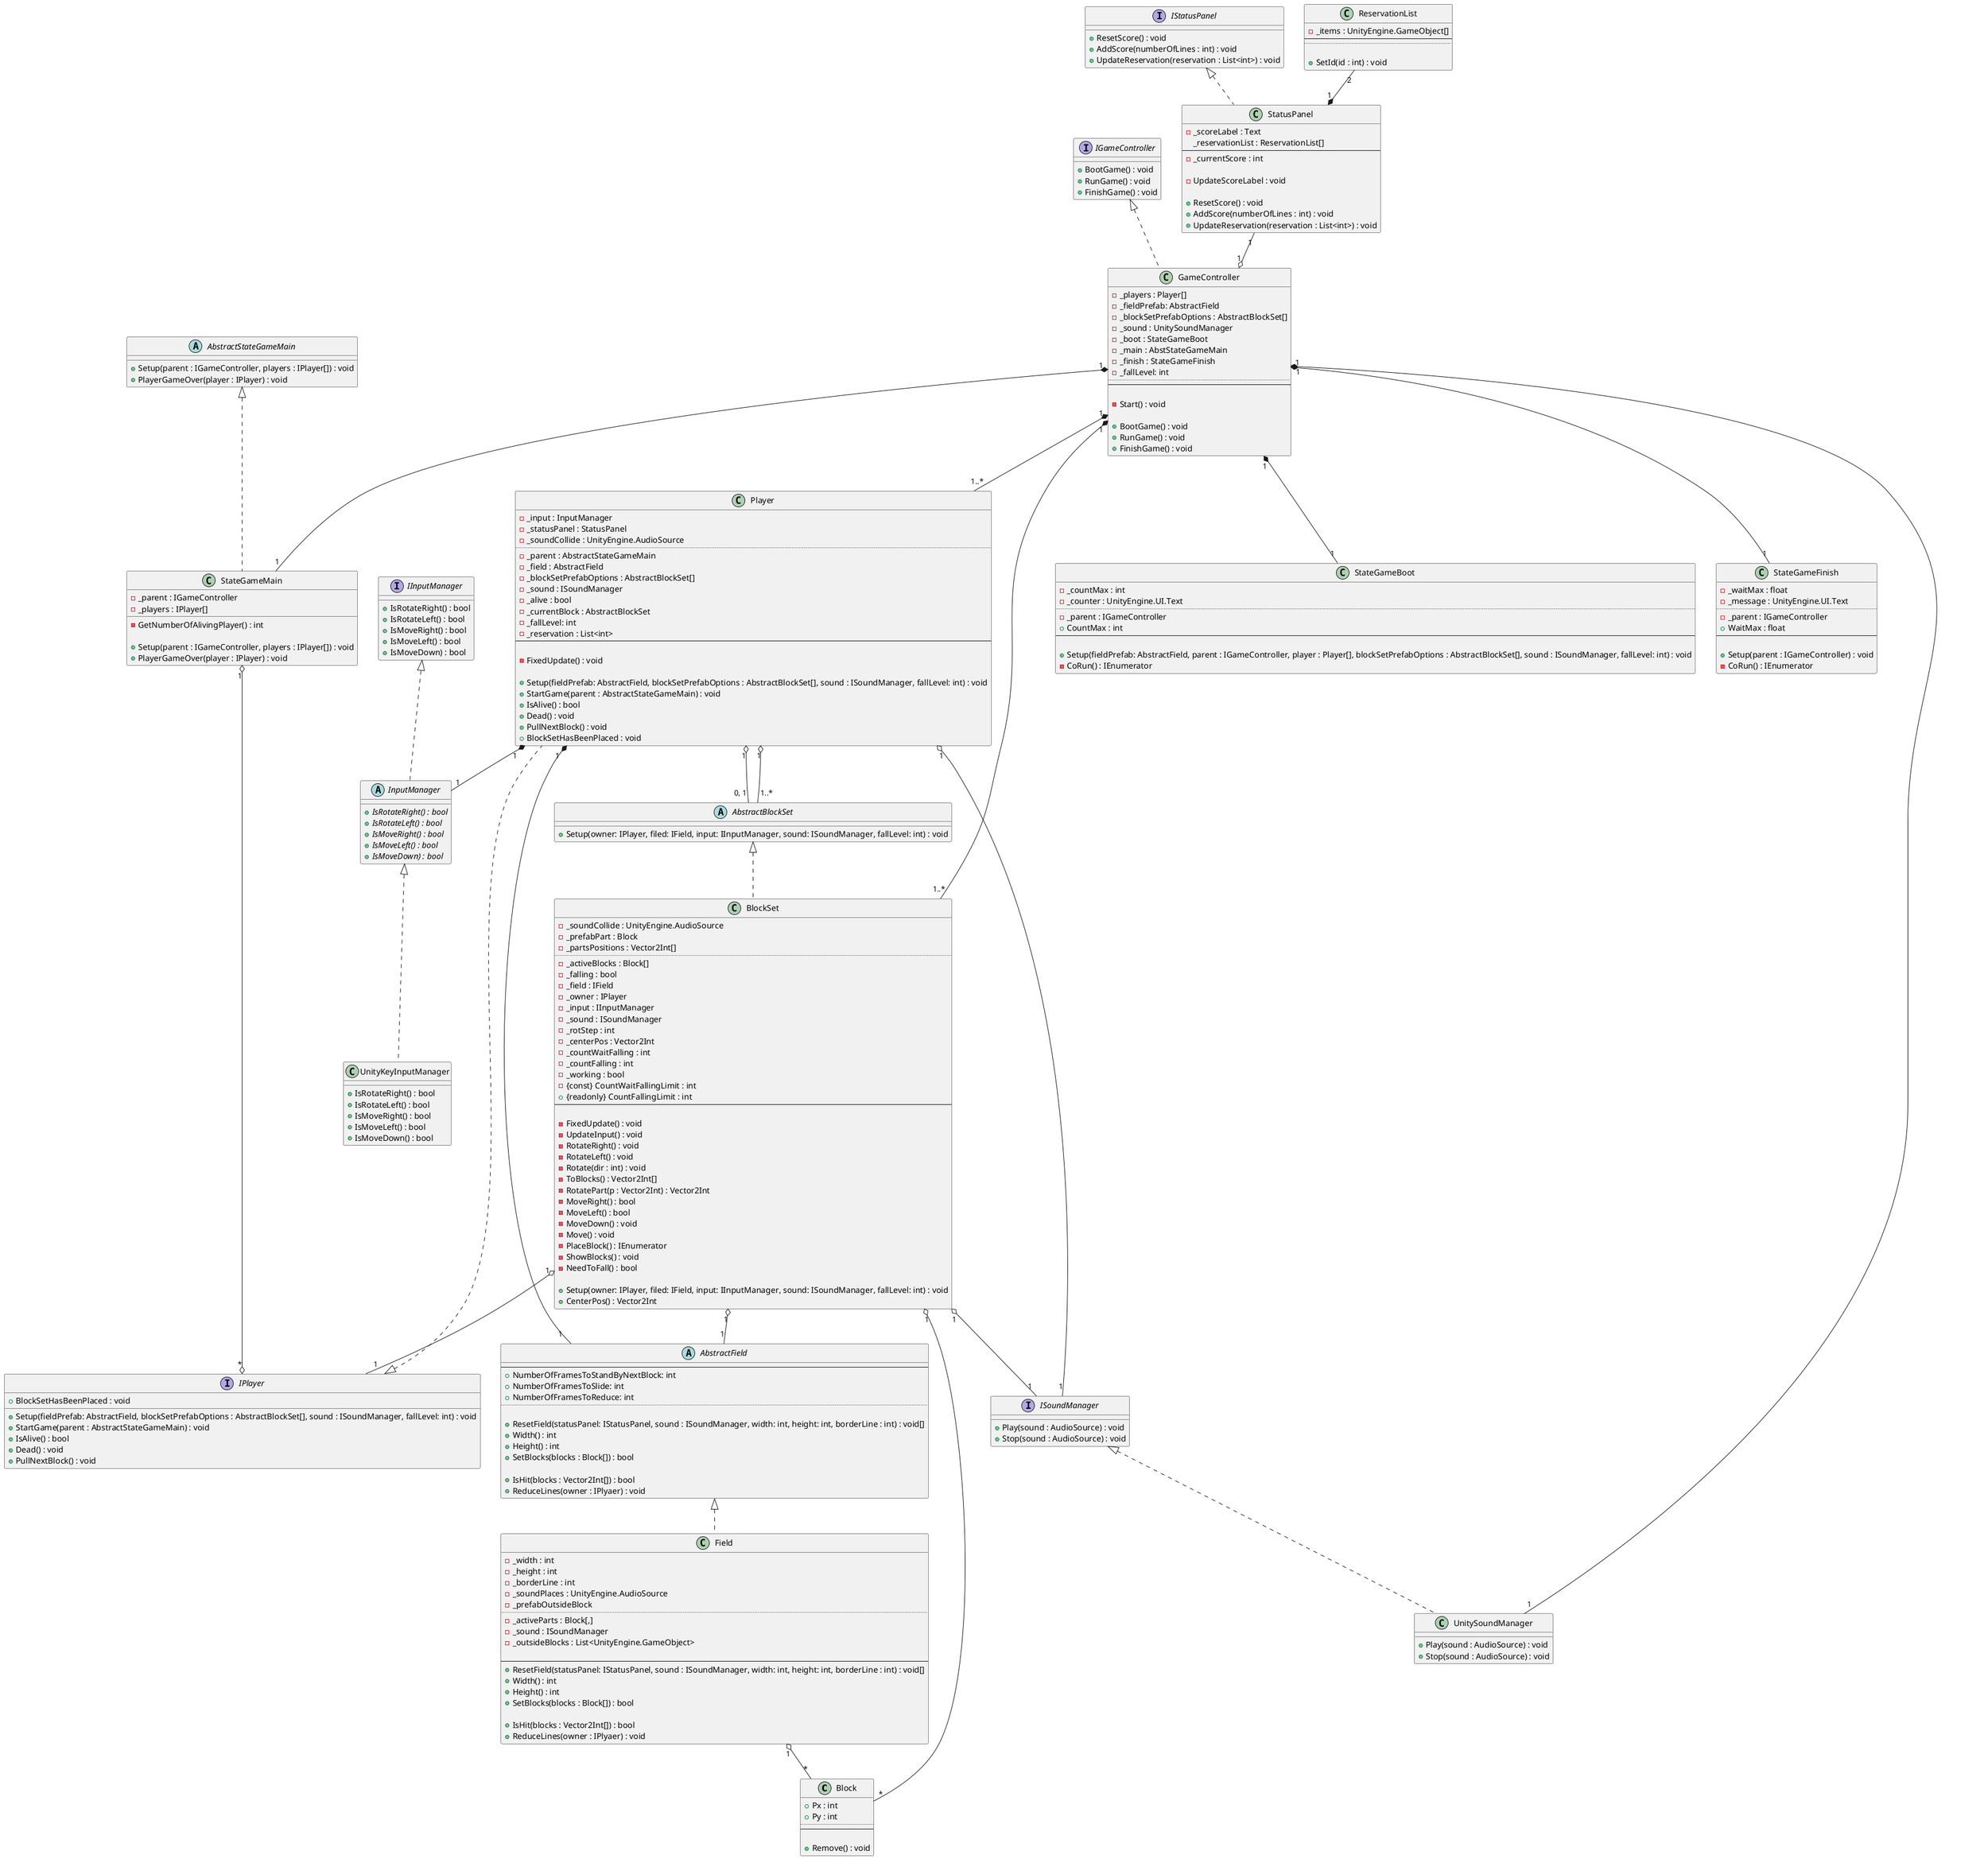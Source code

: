 @startuml

class Block
{
    + Px : int
    + Py : int
    ..
    --

    + Remove() : void
}

' フィールドの状態を管理する
abstract class AbstractField
{
    --
    + NumberOfFramesToStandByNextBlock: int
    + NumberOfFramesToSlide: int
    + NumberOfFramesToReduce: int
    ..

    + ResetField(statusPanel: IStatusPanel, sound : ISoundManager, width: int, height: int, borderLine : int) : void[]
    + Width() : int
    + Height() : int
    ' @return ブロックが積みあがってしまったらtrue, そうでなければfalse を返す
    + SetBlocks(blocks : Block[]) : bool

    + IsHit(blocks : Vector2Int[]) : bool
    + ReduceLines(owner : IPlyaer) : void
}

class Field
{
    - _width : int
    - _height : int
    - _borderLine : int
    - _soundPlaces : UnityEngine.AudioSource
    - _prefabOutsideBlock
    ..
    - _activeParts : Block[,]
    - _sound : ISoundManager
    - _outsideBlocks : List<UnityEngine.GameObject>

    --
    + ResetField(statusPanel: IStatusPanel, sound : ISoundManager, width: int, height: int, borderLine : int) : void[]
    + Width() : int
    + Height() : int
    ' @return ブロックが積みあがってしまったらtrue, そうでなければfalse を返す
    + SetBlocks(blocks : Block[]) : bool

    + IsHit(blocks : Vector2Int[]) : bool
    + ReduceLines(owner : IPlyaer) : void
}

interface IGameController
{
    + BootGame() : void
    + RunGame() : void
    + FinishGame() : void
}

' ゲームの進行を管理する
class GameController
{
    - _players : Player[]
    - _fieldPrefab: AbstractField
    - _blockSetPrefabOptions : AbstractBlockSet[]
    - _sound : UnitySoundManager
    - _boot : StateGameBoot
    - _main : AbstStateGameMain
    - _finish : StateGameFinish
    - _fallLevel: int
    ..
    --

    - Start() : void

    + BootGame() : void
    + RunGame() : void
    + FinishGame() : void
}

interface IPlayer
{
    + Setup(fieldPrefab: AbstractField, blockSetPrefabOptions : AbstractBlockSet[], sound : ISoundManager, fallLevel: int) : void
    + StartGame(parent : AbstractStateGameMain) : void
    + IsAlive() : bool
    + Dead() : void
    + PullNextBlock() : void
    + BlockSetHasBeenPlaced : void
}


class Player
{
    - _input : InputManager
    - _statusPanel : StatusPanel
    - _soundCollide : UnityEngine.AudioSource
    ..
    - _parent : AbstractStateGameMain
    - _field : AbstractField
    - _blockSetPrefabOptions : AbstractBlockSet[]
    - _sound : ISoundManager
    - _alive : bool
    - _currentBlock : AbstractBlockSet
    - _fallLevel: int
    - _reservation : List<int>
    --

    - FixedUpdate() : void

    + Setup(fieldPrefab: AbstractField, blockSetPrefabOptions : AbstractBlockSet[], sound : ISoundManager, fallLevel: int) : void
    + StartGame(parent : AbstractStateGameMain) : void
    + IsAlive() : bool
    + Dead() : void
    + PullNextBlock() : void
    + BlockSetHasBeenPlaced : void
}

class StateGameBoot
{
    - _countMax : int
    - _counter : UnityEngine.UI.Text
    ..
    - _parent : IGameController
    + CountMax : int
    --

    + Setup(fieldPrefab: AbstractField, parent : IGameController, player : Player[], blockSetPrefabOptions : AbstractBlockSet[], sound : ISoundManager, fallLevel: int) : void
    - CoRun() : IEnumerator
}

abstract class AbstractStateGameMain
{
    + Setup(parent : IGameController, players : IPlayer[]) : void
    + PlayerGameOver(player : IPlayer) : void
}

class StateGameMain
{
    - _parent : IGameController
    - _players : IPlayer[]

    - GetNumberOfAlivingPlayer() : int

    + Setup(parent : IGameController, players : IPlayer[]) : void
    + PlayerGameOver(player : IPlayer) : void
}

class StateGameFinish
{
    - _waitMax : float
    - _message : UnityEngine.UI.Text
    ..
    - _parent : IGameController
    + WaitMax : float
    --

    + Setup(parent : IGameController) : void
    - CoRun() : IEnumerator
}

interface IInputManager
{
    + IsRotateRight() : bool
    + IsRotateLeft() : bool
    + IsMoveRight() : bool
    + IsMoveLeft() : bool
    + IsMoveDown) : bool
}

abstract class InputManager
{
    + {abstract} IsRotateRight() : bool
    + {abstract} IsRotateLeft() : bool
    + {abstract} IsMoveRight() : bool
    + {abstract} IsMoveLeft() : bool
    + {abstract} IsMoveDown) : bool
}

class UnityKeyInputManager
{
    + IsRotateRight() : bool
    + IsRotateLeft() : bool
    + IsMoveRight() : bool
    + IsMoveLeft() : bool
    + IsMoveDown() : bool
}

abstract class AbstractBlockSet
{
    + Setup(owner: IPlayer, filed: IField, input: IInputManager, sound: ISoundManager, fallLevel: int) : void
}

' ブロックの状態を管理する
class BlockSet
{
    - _soundCollide : UnityEngine.AudioSource
    - _prefabPart : Block
    - _partsPositions : Vector2Int[]
    ..
    - _activeBlocks : Block[]
    - _falling : bool
    - _field : IField
    - _owner : IPlayer
    - _input : IInputManager
    - _sound : ISoundManager
    - _rotStep : int
    - _centerPos : Vector2Int
    - _countWaitFalling : int
    - _countFalling : int
    - _working : bool
    - {const} CountWaitFallingLimit : int
    + {readonly} CountFallingLimit : int
    --

    - FixedUpdate() : void
    - UpdateInput() : void
    - RotateRight() : void
    - RotateLeft() : void
    - Rotate(dir : int) : void
    - ToBlocks() : Vector2Int[]
    - RotatePart(p : Vector2Int) : Vector2Int
    ' @return 移動できる場合はtrue, 何かにぶつかって移動できない場合はfalse
    - MoveRight() : bool
    ' @return 移動できる場合はtrue, 何かにぶつかって移動できない場合はfalse
    - MoveLeft() : bool
    - MoveDown() : void
    - Move() : void
    - PlaceBlock() : IEnumerator
    - ShowBlocks() : void
    - NeedToFall() : bool

    + Setup(owner: IPlayer, filed: IField, input: IInputManager, sound: ISoundManager, fallLevel: int) : void
    + CenterPos() : Vector2Int
}

interface ISoundManager
{
    + Play(sound : AudioSource) : void
    + Stop(sound : AudioSource) : void
}

class UnitySoundManager
{
    + Play(sound : AudioSource) : void
    + Stop(sound : AudioSource) : void
}

interface IStatusPanel
{
    + ResetScore() : void
    + AddScore(numberOfLines : int) : void
    + UpdateReservation(reservation : List<int>) : void
}

class StatusPanel
{
    - _scoreLabel : Text
    _reservationList : ReservationList[]
    --
    - _currentScore : int
 
    - UpdateScoreLabel : void

    + ResetScore() : void
    + AddScore(numberOfLines : int) : void
    + UpdateReservation(reservation : List<int>) : void
}

class ReservationList
{
    - _items : UnityEngine.GameObject[]
    --
    ..

    + SetId(id : int) : void
}

Player "1" *-- "1" AbstractField
Player "1" o-- "0, 1" AbstractBlockSet
Player "1" o-- "1..*" AbstractBlockSet
Player "1" *-- "1" InputManager
Player "1" o-- "1" ISoundManager

GameController "1" *-- "1..*" Player
GameController "1" *-- "1..*" BlockSet
GameController "1" *-- "1" StateGameBoot
GameController "1" *-- "1" StateGameMain
GameController "1" *-- "1" StateGameFinish
GameController "1" *-- "1" UnitySoundManager

StateGameMain "1" o--o "*" IPlayer

StatusPanel "1" --o "1" GameController

IInputManager <|.. InputManager
InputManager <|.. UnityKeyInputManager
ISoundManager <|.. UnitySoundManager
IGameController <|.. GameController
AbstractBlockSet <|.. BlockSet
AbstractField <|.. Field
AbstractStateGameMain <|.. StateGameMain
IPlayer <|.. Player
IStatusPanel <|.. StatusPanel

Field "1" o-- "*" Block
BlockSet "1" o-- "*" Block
BlockSet "1" o-- "1" ISoundManager
BlockSet "1" o-- "1" IPlayer
BlockSet "1" o-- "1" AbstractField

ReservationList "2" --* "1" StatusPanel

@enduml
